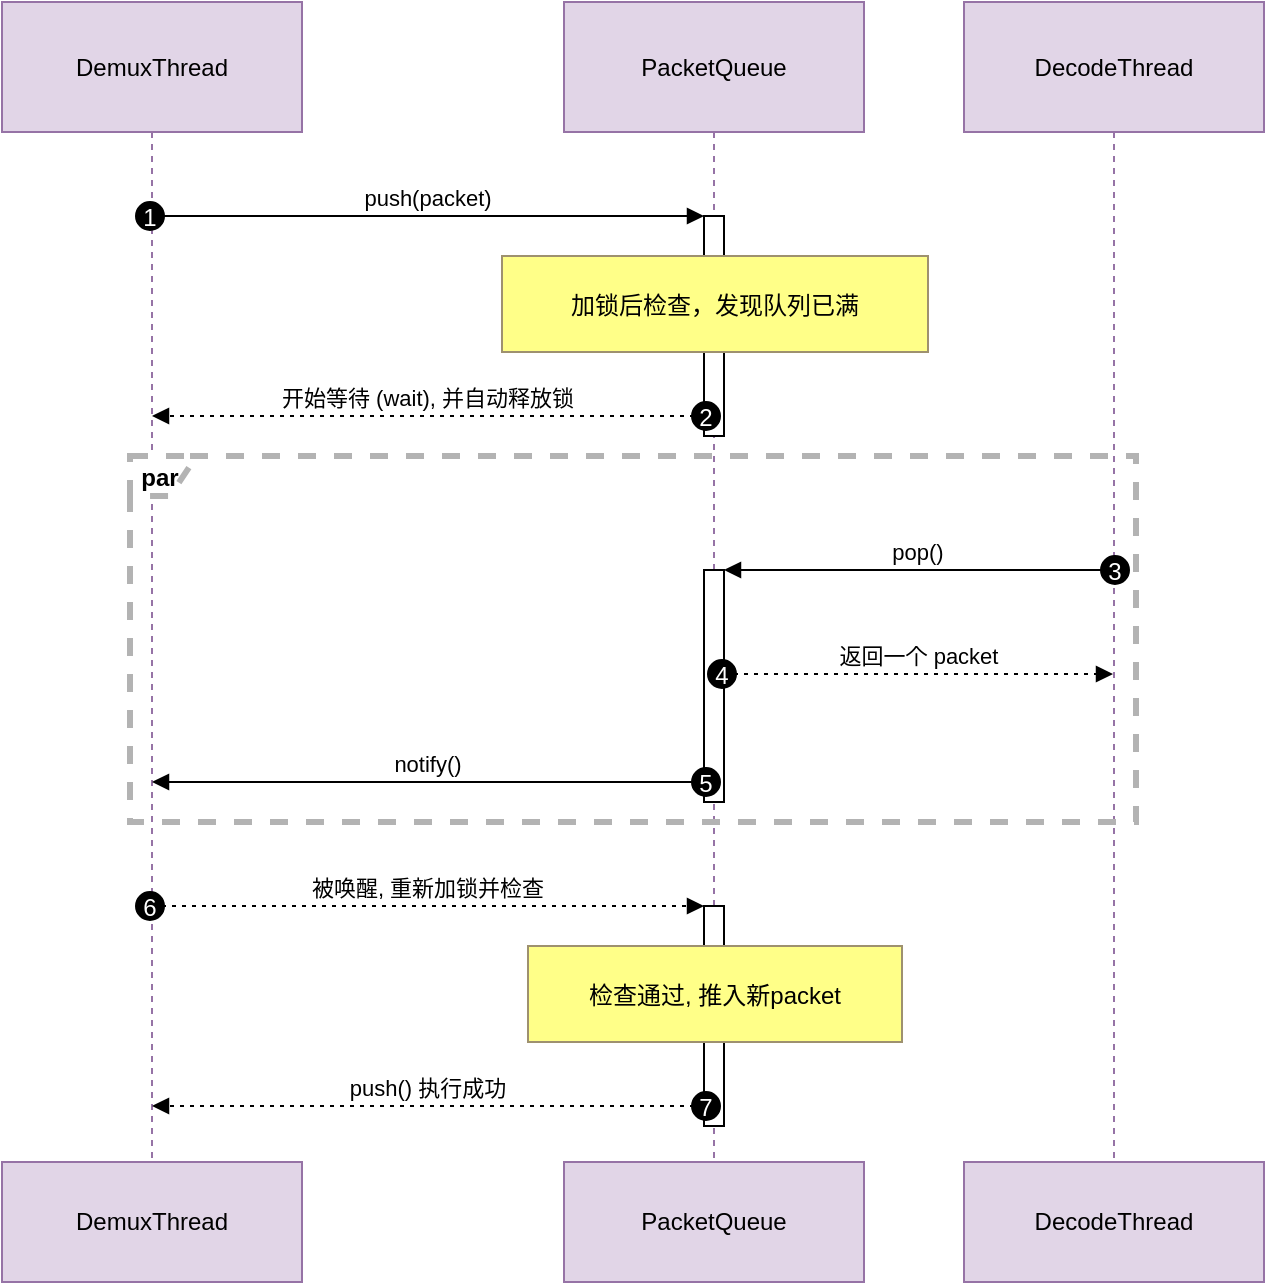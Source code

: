 <mxfile version="27.0.9">
  <diagram name="第 1 页" id="8TWieaRMOI8c3Zc7yjj-">
    <mxGraphModel dx="461" dy="333" grid="1" gridSize="10" guides="1" tooltips="1" connect="1" arrows="1" fold="1" page="1" pageScale="1" pageWidth="827" pageHeight="1169" math="0" shadow="0">
      <root>
        <mxCell id="0" />
        <mxCell id="1" parent="0" />
        <mxCell id="JczS5WRByCCDsciloYpp-1" value="DemuxThread" style="shape=umlLifeline;perimeter=lifelinePerimeter;whiteSpace=wrap;container=1;dropTarget=0;collapsible=0;recursiveResize=0;outlineConnect=0;portConstraint=eastwest;newEdgeStyle={&quot;edgeStyle&quot;:&quot;elbowEdgeStyle&quot;,&quot;elbow&quot;:&quot;vertical&quot;,&quot;curved&quot;:0,&quot;rounded&quot;:0};size=65;fillColor=#e1d5e7;strokeColor=#9673a6;" vertex="1" parent="1">
          <mxGeometry x="50" y="40" width="150" height="580" as="geometry" />
        </mxCell>
        <mxCell id="JczS5WRByCCDsciloYpp-2" value="PacketQueue" style="shape=umlLifeline;perimeter=lifelinePerimeter;whiteSpace=wrap;container=1;dropTarget=0;collapsible=0;recursiveResize=0;outlineConnect=0;portConstraint=eastwest;newEdgeStyle={&quot;edgeStyle&quot;:&quot;elbowEdgeStyle&quot;,&quot;elbow&quot;:&quot;vertical&quot;,&quot;curved&quot;:0,&quot;rounded&quot;:0};size=65;fillColor=#e1d5e7;strokeColor=#9673a6;" vertex="1" parent="1">
          <mxGeometry x="331" y="40" width="150" height="580" as="geometry" />
        </mxCell>
        <mxCell id="JczS5WRByCCDsciloYpp-3" value="" style="points=[];perimeter=orthogonalPerimeter;outlineConnect=0;targetShapes=umlLifeline;portConstraint=eastwest;newEdgeStyle={&quot;edgeStyle&quot;:&quot;elbowEdgeStyle&quot;,&quot;elbow&quot;:&quot;vertical&quot;,&quot;curved&quot;:0,&quot;rounded&quot;:0}" vertex="1" parent="JczS5WRByCCDsciloYpp-2">
          <mxGeometry x="70" y="107" width="10" height="110" as="geometry" />
        </mxCell>
        <mxCell id="JczS5WRByCCDsciloYpp-4" value="" style="points=[];perimeter=orthogonalPerimeter;outlineConnect=0;targetShapes=umlLifeline;portConstraint=eastwest;newEdgeStyle={&quot;edgeStyle&quot;:&quot;elbowEdgeStyle&quot;,&quot;elbow&quot;:&quot;vertical&quot;,&quot;curved&quot;:0,&quot;rounded&quot;:0}" vertex="1" parent="JczS5WRByCCDsciloYpp-2">
          <mxGeometry x="70" y="284" width="10" height="116" as="geometry" />
        </mxCell>
        <mxCell id="JczS5WRByCCDsciloYpp-5" value="" style="points=[];perimeter=orthogonalPerimeter;outlineConnect=0;targetShapes=umlLifeline;portConstraint=eastwest;newEdgeStyle={&quot;edgeStyle&quot;:&quot;elbowEdgeStyle&quot;,&quot;elbow&quot;:&quot;vertical&quot;,&quot;curved&quot;:0,&quot;rounded&quot;:0}" vertex="1" parent="JczS5WRByCCDsciloYpp-2">
          <mxGeometry x="70" y="452" width="10" height="110" as="geometry" />
        </mxCell>
        <mxCell id="JczS5WRByCCDsciloYpp-6" value="DecodeThread" style="shape=umlLifeline;perimeter=lifelinePerimeter;whiteSpace=wrap;container=1;dropTarget=0;collapsible=0;recursiveResize=0;outlineConnect=0;portConstraint=eastwest;newEdgeStyle={&quot;edgeStyle&quot;:&quot;elbowEdgeStyle&quot;,&quot;elbow&quot;:&quot;vertical&quot;,&quot;curved&quot;:0,&quot;rounded&quot;:0};size=65;fillColor=#e1d5e7;strokeColor=#9673a6;" vertex="1" parent="1">
          <mxGeometry x="531" y="40" width="150" height="580" as="geometry" />
        </mxCell>
        <mxCell id="JczS5WRByCCDsciloYpp-7" value="par" style="shape=umlFrame;dashed=1;pointerEvents=0;dropTarget=0;strokeColor=#B3B3B3;height=20;width=30;fontStyle=1;strokeWidth=3;" vertex="1" parent="1">
          <mxGeometry x="114" y="267" width="503" height="183" as="geometry" />
        </mxCell>
        <mxCell id="JczS5WRByCCDsciloYpp-8" value="" style="text;strokeColor=none;fillColor=none;align=center;verticalAlign=middle;whiteSpace=wrap;" vertex="1" parent="JczS5WRByCCDsciloYpp-7">
          <mxGeometry x="30" width="473" height="20" as="geometry" />
        </mxCell>
        <mxCell id="JczS5WRByCCDsciloYpp-9" value="push(packet)" style="verticalAlign=bottom;edgeStyle=elbowEdgeStyle;elbow=vertical;curved=0;rounded=0;endArrow=block;" edge="1" parent="1" source="JczS5WRByCCDsciloYpp-1" target="JczS5WRByCCDsciloYpp-3">
          <mxGeometry relative="1" as="geometry">
            <Array as="points">
              <mxPoint x="272" y="147" />
            </Array>
          </mxGeometry>
        </mxCell>
        <mxCell id="JczS5WRByCCDsciloYpp-10" value="1" style="ellipse;aspect=fixed;fillColor=#000000;align=center;fontColor=#FFFFFF;" vertex="1" parent="JczS5WRByCCDsciloYpp-9">
          <mxGeometry width="14" height="14" relative="1" as="geometry">
            <mxPoint x="-146" y="-7" as="offset" />
          </mxGeometry>
        </mxCell>
        <mxCell id="JczS5WRByCCDsciloYpp-11" value="开始等待 (wait), 并自动释放锁" style="verticalAlign=bottom;edgeStyle=elbowEdgeStyle;elbow=vertical;curved=0;rounded=0;dashed=1;dashPattern=2 3;endArrow=block;" edge="1" parent="1" source="JczS5WRByCCDsciloYpp-3" target="JczS5WRByCCDsciloYpp-1">
          <mxGeometry relative="1" as="geometry">
            <Array as="points">
              <mxPoint x="275" y="247" />
            </Array>
          </mxGeometry>
        </mxCell>
        <mxCell id="JczS5WRByCCDsciloYpp-12" value="2" style="ellipse;aspect=fixed;fillColor=#000000;align=center;fontColor=#FFFFFF;" vertex="1" parent="JczS5WRByCCDsciloYpp-11">
          <mxGeometry width="14" height="14" relative="1" as="geometry">
            <mxPoint x="132" y="-7" as="offset" />
          </mxGeometry>
        </mxCell>
        <mxCell id="JczS5WRByCCDsciloYpp-13" value="pop()" style="verticalAlign=bottom;edgeStyle=elbowEdgeStyle;elbow=vertical;curved=0;rounded=0;endArrow=block;" edge="1" parent="1" source="JczS5WRByCCDsciloYpp-6" target="JczS5WRByCCDsciloYpp-4">
          <mxGeometry relative="1" as="geometry">
            <Array as="points">
              <mxPoint x="520" y="324" />
            </Array>
          </mxGeometry>
        </mxCell>
        <mxCell id="JczS5WRByCCDsciloYpp-14" value="3" style="ellipse;aspect=fixed;fillColor=#000000;align=center;fontColor=#FFFFFF;" vertex="1" parent="JczS5WRByCCDsciloYpp-13">
          <mxGeometry width="14" height="14" relative="1" as="geometry">
            <mxPoint x="91.5" y="-7" as="offset" />
          </mxGeometry>
        </mxCell>
        <mxCell id="JczS5WRByCCDsciloYpp-15" value="返回一个 packet" style="verticalAlign=bottom;edgeStyle=elbowEdgeStyle;elbow=vertical;curved=0;rounded=0;dashed=1;dashPattern=2 3;endArrow=block;" edge="1" parent="1" source="JczS5WRByCCDsciloYpp-4" target="JczS5WRByCCDsciloYpp-6">
          <mxGeometry relative="1" as="geometry">
            <Array as="points">
              <mxPoint x="517" y="376" />
            </Array>
          </mxGeometry>
        </mxCell>
        <mxCell id="JczS5WRByCCDsciloYpp-16" value="4" style="ellipse;aspect=fixed;fillColor=#000000;align=center;fontColor=#FFFFFF;" vertex="1" parent="JczS5WRByCCDsciloYpp-15">
          <mxGeometry width="14" height="14" relative="1" as="geometry">
            <mxPoint x="-105.5" y="-7" as="offset" />
          </mxGeometry>
        </mxCell>
        <mxCell id="JczS5WRByCCDsciloYpp-17" value="notify()" style="verticalAlign=bottom;edgeStyle=elbowEdgeStyle;elbow=vertical;curved=0;rounded=0;endArrow=block;" edge="1" parent="1" source="JczS5WRByCCDsciloYpp-4" target="JczS5WRByCCDsciloYpp-1">
          <mxGeometry relative="1" as="geometry">
            <Array as="points">
              <mxPoint x="275" y="430" />
            </Array>
          </mxGeometry>
        </mxCell>
        <mxCell id="JczS5WRByCCDsciloYpp-18" value="5" style="ellipse;aspect=fixed;fillColor=#000000;align=center;fontColor=#FFFFFF;" vertex="1" parent="JczS5WRByCCDsciloYpp-17">
          <mxGeometry width="14" height="14" relative="1" as="geometry">
            <mxPoint x="132" y="-7" as="offset" />
          </mxGeometry>
        </mxCell>
        <mxCell id="JczS5WRByCCDsciloYpp-19" value="被唤醒, 重新加锁并检查" style="verticalAlign=bottom;edgeStyle=elbowEdgeStyle;elbow=vertical;curved=0;rounded=0;dashed=1;dashPattern=2 3;endArrow=block;" edge="1" parent="1" source="JczS5WRByCCDsciloYpp-1" target="JczS5WRByCCDsciloYpp-5">
          <mxGeometry relative="1" as="geometry">
            <Array as="points">
              <mxPoint x="272" y="492" />
            </Array>
          </mxGeometry>
        </mxCell>
        <mxCell id="JczS5WRByCCDsciloYpp-20" value="6" style="ellipse;aspect=fixed;fillColor=#000000;align=center;fontColor=#FFFFFF;" vertex="1" parent="JczS5WRByCCDsciloYpp-19">
          <mxGeometry width="14" height="14" relative="1" as="geometry">
            <mxPoint x="-146" y="-7" as="offset" />
          </mxGeometry>
        </mxCell>
        <mxCell id="JczS5WRByCCDsciloYpp-21" value="push() 执行成功" style="verticalAlign=bottom;edgeStyle=elbowEdgeStyle;elbow=vertical;curved=0;rounded=0;dashed=1;dashPattern=2 3;endArrow=block;" edge="1" parent="1" source="JczS5WRByCCDsciloYpp-5" target="JczS5WRByCCDsciloYpp-1">
          <mxGeometry relative="1" as="geometry">
            <Array as="points">
              <mxPoint x="275" y="592" />
            </Array>
          </mxGeometry>
        </mxCell>
        <mxCell id="JczS5WRByCCDsciloYpp-22" value="7" style="ellipse;aspect=fixed;fillColor=#000000;align=center;fontColor=#FFFFFF;" vertex="1" parent="JczS5WRByCCDsciloYpp-21">
          <mxGeometry width="14" height="14" relative="1" as="geometry">
            <mxPoint x="132" y="-7" as="offset" />
          </mxGeometry>
        </mxCell>
        <mxCell id="JczS5WRByCCDsciloYpp-23" value="加锁后检查，发现队列已满" style="fillColor=#ffff88;strokeColor=#9E916F;" vertex="1" parent="1">
          <mxGeometry x="300" y="167" width="213" height="48" as="geometry" />
        </mxCell>
        <mxCell id="JczS5WRByCCDsciloYpp-24" value="检查通过, 推入新packet" style="fillColor=#ffff88;strokeColor=#9E916F;" vertex="1" parent="1">
          <mxGeometry x="313" y="512" width="187" height="48" as="geometry" />
        </mxCell>
        <mxCell id="JczS5WRByCCDsciloYpp-25" value="DemuxThread" style="rounded=0;whiteSpace=wrap;html=1;fillColor=#e1d5e7;strokeColor=#9673a6;" vertex="1" parent="1">
          <mxGeometry x="50" y="620" width="150" height="60" as="geometry" />
        </mxCell>
        <mxCell id="JczS5WRByCCDsciloYpp-26" value="PacketQueue" style="rounded=0;whiteSpace=wrap;html=1;fillColor=#e1d5e7;strokeColor=#9673a6;" vertex="1" parent="1">
          <mxGeometry x="331" y="620" width="150" height="60" as="geometry" />
        </mxCell>
        <mxCell id="JczS5WRByCCDsciloYpp-27" value="DecodeThread" style="rounded=0;whiteSpace=wrap;html=1;fillColor=#e1d5e7;strokeColor=#9673a6;" vertex="1" parent="1">
          <mxGeometry x="531" y="620" width="150" height="60" as="geometry" />
        </mxCell>
      </root>
    </mxGraphModel>
  </diagram>
</mxfile>

